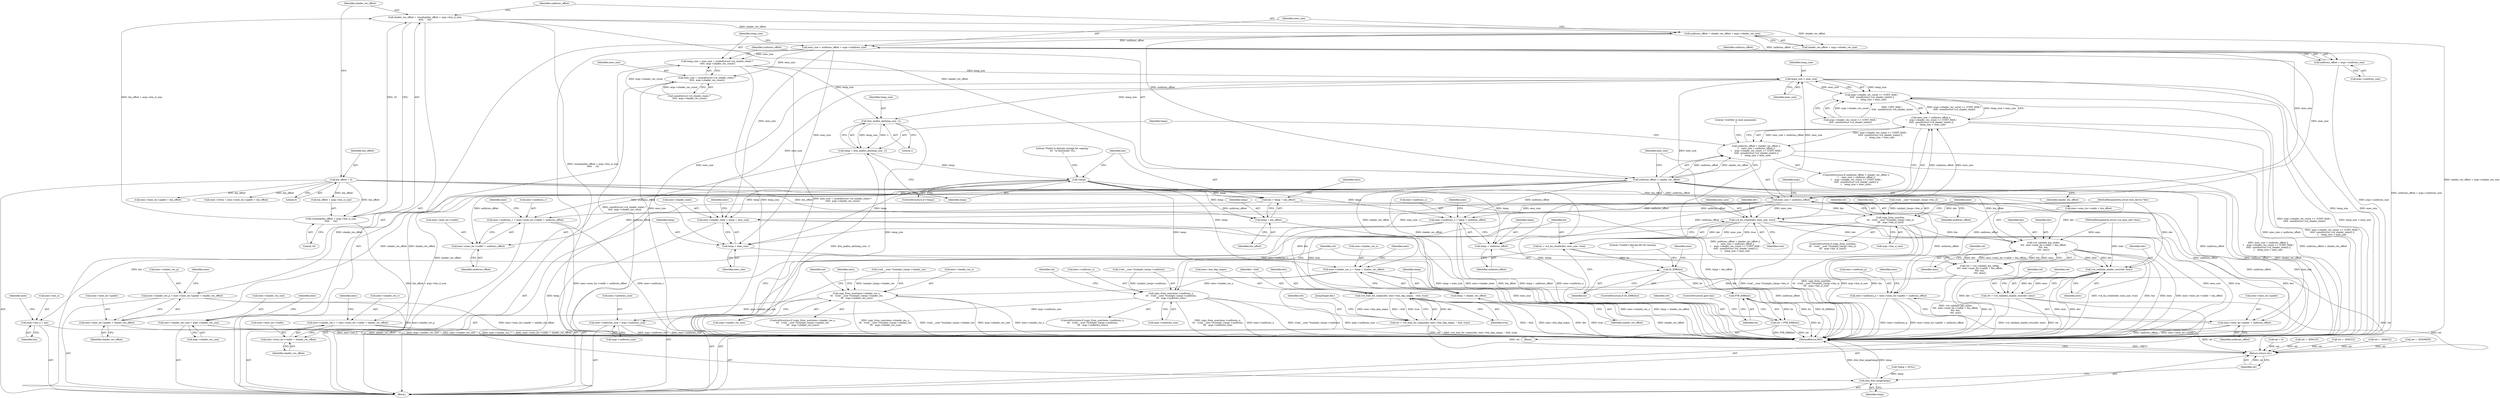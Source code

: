digraph "1_linux_0f2ff82e11c86c05d051cae32b58226392d33bbf@integer" {
"1000136" [label="(Call,uniforms_offset = shader_rec_offset + args->shader_rec_size)"];
"1000126" [label="(Call,shader_rec_offset = roundup(bin_offset + args->bin_cl_size,\n\t\t\t\t\t     16))"];
"1000128" [label="(Call,roundup(bin_offset + args->bin_cl_size,\n\t\t\t\t\t     16))"];
"1000122" [label="(Call,bin_offset = 0)"];
"1000144" [label="(Call,exec_size = uniforms_offset + args->uniforms_size)"];
"1000152" [label="(Call,temp_size = exec_size + (sizeof(struct vc4_shader_state) *\n \t\t\t\t\t  args->shader_rec_count))"];
"1000181" [label="(Call,temp_size < exec_size)"];
"1000172" [label="(Call,args->shader_rec_count >= (UINT_MAX /\n \t\t\t\t\t  sizeof(struct vc4_shader_state)) ||\n\t    temp_size < exec_size)"];
"1000168" [label="(Call,exec_size < uniforms_offset ||\n \t    args->shader_rec_count >= (UINT_MAX /\n \t\t\t\t\t  sizeof(struct vc4_shader_state)) ||\n\t    temp_size < exec_size)"];
"1000164" [label="(Call,uniforms_offset < shader_rec_offset ||\n \t    exec_size < uniforms_offset ||\n \t    args->shader_rec_count >= (UINT_MAX /\n \t\t\t\t\t  sizeof(struct vc4_shader_state)) ||\n\t    temp_size < exec_size)"];
"1000190" [label="(Call,drm_malloc_ab(temp_size, 1))"];
"1000188" [label="(Call,temp = drm_malloc_ab(temp_size, 1))"];
"1000194" [label="(Call,!temp)"];
"1000204" [label="(Call,bin = temp + bin_offset)"];
"1000238" [label="(Call,copy_from_user(bin,\n\t\t\t   (void __user *)(uintptr_t)args->bin_cl,\n\t\t\t   args->bin_cl_size))"];
"1000349" [label="(Call,exec->bin_u = bin)"];
"1000414" [label="(Call,vc4_validate_bin_cl(dev,\n\t\t\t\t  exec->exec_bo->vaddr + bin_offset,\n\t\t\t\t  bin,\n\t\t\t\t  exec))"];
"1000412" [label="(Call,ret = vc4_validate_bin_cl(dev,\n\t\t\t\t  exec->exec_bo->vaddr + bin_offset,\n\t\t\t\t  bin,\n\t\t\t\t  exec))"];
"1000448" [label="(Return,return ret;)"];
"1000430" [label="(Call,vc4_validate_shader_recs(dev, exec))"];
"1000428" [label="(Call,ret = vc4_validate_shader_recs(dev, exec))"];
"1000438" [label="(Call,vc4_wait_for_seqno(dev, exec->bin_dep_seqno, ~0ull, true))"];
"1000436" [label="(Call,ret = vc4_wait_for_seqno(dev, exec->bin_dep_seqno, ~0ull, true))"];
"1000206" [label="(Call,temp + bin_offset)"];
"1000209" [label="(Call,exec->shader_rec_u = temp + shader_rec_offset)"];
"1000257" [label="(Call,copy_from_user(exec->shader_rec_u,\n\t\t\t   (void __user *)(uintptr_t)args->shader_rec,\n\t\t\t   args->shader_rec_size))"];
"1000376" [label="(Call,exec->shader_rec_size = args->shader_rec_size)"];
"1000213" [label="(Call,temp + shader_rec_offset)"];
"1000216" [label="(Call,exec->uniforms_u = temp + uniforms_offset)"];
"1000278" [label="(Call,copy_from_user(exec->uniforms_u,\n\t\t\t   (void __user *)(uintptr_t)args->uniforms,\n\t\t\t   args->uniforms_size))"];
"1000405" [label="(Call,exec->uniforms_size = args->uniforms_size)"];
"1000220" [label="(Call,temp + uniforms_offset)"];
"1000223" [label="(Call,exec->shader_state = temp + exec_size)"];
"1000227" [label="(Call,temp + exec_size)"];
"1000446" [label="(Call,drm_free_large(temp))"];
"1000300" [label="(Call,vc4_bo_create(dev, exec_size, true))"];
"1000298" [label="(Call,bo = vc4_bo_create(dev, exec_size, true))"];
"1000305" [label="(Call,IS_ERR(bo))"];
"1000312" [label="(Call,PTR_ERR(bo))"];
"1000310" [label="(Call,ret = PTR_ERR(bo))"];
"1000154" [label="(Call,exec_size + (sizeof(struct vc4_shader_state) *\n \t\t\t\t\t  args->shader_rec_count))"];
"1000169" [label="(Call,exec_size < uniforms_offset)"];
"1000383" [label="(Call,exec->uniforms_v = exec->exec_bo->vaddr + uniforms_offset)"];
"1000387" [label="(Call,exec->exec_bo->vaddr + uniforms_offset)"];
"1000394" [label="(Call,exec->uniforms_p = exec->exec_bo->paddr + uniforms_offset)"];
"1000398" [label="(Call,exec->exec_bo->paddr + uniforms_offset)"];
"1000146" [label="(Call,uniforms_offset + args->uniforms_size)"];
"1000165" [label="(Call,uniforms_offset < shader_rec_offset)"];
"1000354" [label="(Call,exec->shader_rec_v = exec->exec_bo->vaddr + shader_rec_offset)"];
"1000358" [label="(Call,exec->exec_bo->vaddr + shader_rec_offset)"];
"1000365" [label="(Call,exec->shader_rec_p = exec->exec_bo->paddr + shader_rec_offset)"];
"1000369" [label="(Call,exec->exec_bo->paddr + shader_rec_offset)"];
"1000205" [label="(Identifier,bin)"];
"1000148" [label="(Call,args->uniforms_size)"];
"1000195" [label="(Identifier,temp)"];
"1000227" [label="(Call,temp + exec_size)"];
"1000217" [label="(Call,exec->uniforms_u)"];
"1000440" [label="(Call,exec->bin_dep_seqno)"];
"1000369" [label="(Call,exec->exec_bo->paddr + shader_rec_offset)"];
"1000429" [label="(Identifier,ret)"];
"1000387" [label="(Call,exec->exec_bo->vaddr + uniforms_offset)"];
"1000155" [label="(Identifier,exec_size)"];
"1000169" [label="(Call,exec_size < uniforms_offset)"];
"1000294" [label="(Identifier,ret)"];
"1000293" [label="(Call,ret = -EFAULT)"];
"1000395" [label="(Call,exec->uniforms_p)"];
"1000413" [label="(Identifier,ret)"];
"1000218" [label="(Identifier,exec)"];
"1000307" [label="(Block,)"];
"1000152" [label="(Call,temp_size = exec_size + (sizeof(struct vc4_shader_state) *\n \t\t\t\t\t  args->shader_rec_count))"];
"1000354" [label="(Call,exec->shader_rec_v = exec->exec_bo->vaddr + shader_rec_offset)"];
"1000317" [label="(Identifier,exec)"];
"1000259" [label="(Identifier,exec)"];
"1000377" [label="(Call,exec->shader_rec_size)"];
"1000240" [label="(Call,(void __user *)(uintptr_t)args->bin_cl)"];
"1000186" [label="(Literal,\"overflow in exec arguments\n\")"];
"1000404" [label="(Identifier,uniforms_offset)"];
"1000305" [label="(Call,IS_ERR(bo))"];
"1000272" [label="(Call,ret = -EFAULT)"];
"1000204" [label="(Call,bin = temp + bin_offset)"];
"1000207" [label="(Identifier,temp)"];
"1000384" [label="(Call,exec->uniforms_v)"];
"1000385" [label="(Identifier,exec)"];
"1000273" [label="(Identifier,ret)"];
"1000407" [label="(Identifier,exec)"];
"1000350" [label="(Call,exec->bin_u)"];
"1000375" [label="(Identifier,shader_rec_offset)"];
"1000191" [label="(Identifier,temp_size)"];
"1000103" [label="(MethodParameterIn,struct drm_device *dev)"];
"1000124" [label="(Literal,0)"];
"1000147" [label="(Identifier,uniforms_offset)"];
"1000167" [label="(Identifier,shader_rec_offset)"];
"1000251" [label="(Call,ret = -EFAULT)"];
"1000423" [label="(Identifier,bin)"];
"1000172" [label="(Call,args->shader_rec_count >= (UINT_MAX /\n \t\t\t\t\t  sizeof(struct vc4_shader_state)) ||\n\t    temp_size < exec_size)"];
"1000300" [label="(Call,vc4_bo_create(dev, exec_size, true))"];
"1000154" [label="(Call,exec_size + (sizeof(struct vc4_shader_state) *\n \t\t\t\t\t  args->shader_rec_count))"];
"1000447" [label="(Identifier,temp)"];
"1000190" [label="(Call,drm_malloc_ab(temp_size, 1))"];
"1000193" [label="(ControlStructure,if (!temp))"];
"1000182" [label="(Identifier,temp_size)"];
"1000367" [label="(Identifier,exec)"];
"1000342" [label="(Call,exec->exec_bo->paddr + bin_offset)"];
"1000211" [label="(Identifier,exec)"];
"1000432" [label="(Identifier,exec)"];
"1000113" [label="(Call,*temp = NULL)"];
"1000171" [label="(Identifier,uniforms_offset)"];
"1000225" [label="(Identifier,exec)"];
"1000366" [label="(Call,exec->shader_rec_p)"];
"1000353" [label="(Identifier,bin)"];
"1000437" [label="(Identifier,ret)"];
"1000444" [label="(Identifier,true)"];
"1000299" [label="(Identifier,bo)"];
"1000383" [label="(Call,exec->uniforms_v = exec->exec_bo->vaddr + uniforms_offset)"];
"1000358" [label="(Call,exec->exec_bo->vaddr + shader_rec_offset)"];
"1000104" [label="(MethodParameterIn,struct vc4_exec_info *exec)"];
"1000153" [label="(Identifier,temp_size)"];
"1000164" [label="(Call,uniforms_offset < shader_rec_offset ||\n \t    exec_size < uniforms_offset ||\n \t    args->shader_rec_count >= (UINT_MAX /\n \t\t\t\t\t  sizeof(struct vc4_shader_state)) ||\n\t    temp_size < exec_size)"];
"1000232" [label="(Identifier,exec)"];
"1000238" [label="(Call,copy_from_user(bin,\n\t\t\t   (void __user *)(uintptr_t)args->bin_cl,\n\t\t\t   args->bin_cl_size))"];
"1000222" [label="(Identifier,uniforms_offset)"];
"1000165" [label="(Call,uniforms_offset < shader_rec_offset)"];
"1000221" [label="(Identifier,temp)"];
"1000199" [label="(Call,ret = -ENOMEM)"];
"1000146" [label="(Call,uniforms_offset + args->uniforms_size)"];
"1000370" [label="(Call,exec->exec_bo->paddr)"];
"1000359" [label="(Call,exec->exec_bo->vaddr)"];
"1000393" [label="(Identifier,uniforms_offset)"];
"1000194" [label="(Call,!temp)"];
"1000431" [label="(Identifier,dev)"];
"1000376" [label="(Call,exec->shader_rec_size = args->shader_rec_size)"];
"1000129" [label="(Call,bin_offset + args->bin_cl_size)"];
"1000430" [label="(Call,vc4_validate_shader_recs(dev, exec))"];
"1000415" [label="(Identifier,dev)"];
"1000314" [label="(ControlStructure,goto fail;)"];
"1000188" [label="(Call,temp = drm_malloc_ab(temp_size, 1))"];
"1000168" [label="(Call,exec_size < uniforms_offset ||\n \t    args->shader_rec_count >= (UINT_MAX /\n \t\t\t\t\t  sizeof(struct vc4_shader_state)) ||\n\t    temp_size < exec_size)"];
"1000128" [label="(Call,roundup(bin_offset + args->bin_cl_size,\n\t\t\t\t\t     16))"];
"1000268" [label="(Call,args->shader_rec_size)"];
"1000306" [label="(Identifier,bo)"];
"1000280" [label="(Identifier,exec)"];
"1000414" [label="(Call,vc4_validate_bin_cl(dev,\n\t\t\t\t  exec->exec_bo->vaddr + bin_offset,\n\t\t\t\t  bin,\n\t\t\t\t  exec))"];
"1000443" [label="(Identifier,~0ull)"];
"1000416" [label="(Call,exec->exec_bo->vaddr + bin_offset)"];
"1000446" [label="(Call,drm_free_large(temp))"];
"1000122" [label="(Call,bin_offset = 0)"];
"1000301" [label="(Identifier,dev)"];
"1000298" [label="(Call,bo = vc4_bo_create(dev, exec_size, true))"];
"1000170" [label="(Identifier,exec_size)"];
"1000206" [label="(Call,temp + bin_offset)"];
"1000237" [label="(ControlStructure,if (copy_from_user(bin,\n\t\t\t   (void __user *)(uintptr_t)args->bin_cl,\n\t\t\t   args->bin_cl_size)))"];
"1000277" [label="(ControlStructure,if (copy_from_user(exec->uniforms_u,\n\t\t\t   (void __user *)(uintptr_t)args->uniforms,\n\t\t\t   args->uniforms_size)))"];
"1000192" [label="(Literal,1)"];
"1000257" [label="(Call,copy_from_user(exec->shader_rec_u,\n\t\t\t   (void __user *)(uintptr_t)args->shader_rec,\n\t\t\t   args->shader_rec_size))"];
"1000209" [label="(Call,exec->shader_rec_u = temp + shader_rec_offset)"];
"1000145" [label="(Identifier,exec_size)"];
"1000252" [label="(Identifier,ret)"];
"1000181" [label="(Call,temp_size < exec_size)"];
"1000449" [label="(Identifier,ret)"];
"1000439" [label="(Identifier,dev)"];
"1000424" [label="(Identifier,exec)"];
"1000137" [label="(Identifier,uniforms_offset)"];
"1000173" [label="(Call,args->shader_rec_count >= (UINT_MAX /\n \t\t\t\t\t  sizeof(struct vc4_shader_state)))"];
"1000356" [label="(Identifier,exec)"];
"1000436" [label="(Call,ret = vc4_wait_for_seqno(dev, exec->bin_dep_seqno, ~0ull, true))"];
"1000127" [label="(Identifier,shader_rec_offset)"];
"1000412" [label="(Call,ret = vc4_validate_bin_cl(dev,\n\t\t\t\t  exec->exec_bo->vaddr + bin_offset,\n\t\t\t\t  bin,\n\t\t\t\t  exec))"];
"1000118" [label="(Call,ret = 0)"];
"1000215" [label="(Identifier,shader_rec_offset)"];
"1000198" [label="(Literal,\"Failed to allocate storage for copying \"\n\t\t\t  \"in bin/render CLs.\n\")"];
"1000445" [label="(JumpTarget,fail:)"];
"1000105" [label="(Block,)"];
"1000338" [label="(Call,exec->ct0ca = exec->exec_bo->paddr + bin_offset)"];
"1000349" [label="(Call,exec->bin_u = bin)"];
"1000210" [label="(Call,exec->shader_rec_u)"];
"1000126" [label="(Call,shader_rec_offset = roundup(bin_offset + args->bin_cl_size,\n\t\t\t\t\t     16))"];
"1000214" [label="(Identifier,temp)"];
"1000279" [label="(Call,exec->uniforms_u)"];
"1000312" [label="(Call,PTR_ERR(bo))"];
"1000434" [label="(Identifier,ret)"];
"1000282" [label="(Call,(void __user *)(uintptr_t)args->uniforms)"];
"1000220" [label="(Call,temp + uniforms_offset)"];
"1000189" [label="(Identifier,temp)"];
"1000399" [label="(Call,exec->exec_bo->paddr)"];
"1000448" [label="(Return,return ret;)"];
"1000228" [label="(Identifier,temp)"];
"1000138" [label="(Call,shader_rec_offset + args->shader_rec_size)"];
"1000438" [label="(Call,vc4_wait_for_seqno(dev, exec->bin_dep_seqno, ~0ull, true))"];
"1000309" [label="(Literal,\"Couldn't allocate BO for binning\n\")"];
"1000450" [label="(MethodReturn,RET)"];
"1000261" [label="(Call,(void __user *)(uintptr_t)args->shader_rec)"];
"1000380" [label="(Call,args->shader_rec_size)"];
"1000175" [label="(Identifier,args)"];
"1000208" [label="(Identifier,bin_offset)"];
"1000163" [label="(ControlStructure,if (uniforms_offset < shader_rec_offset ||\n \t    exec_size < uniforms_offset ||\n \t    args->shader_rec_count >= (UINT_MAX /\n \t\t\t\t\t  sizeof(struct vc4_shader_state)) ||\n\t    temp_size < exec_size))"];
"1000256" [label="(ControlStructure,if (copy_from_user(exec->shader_rec_u,\n\t\t\t   (void __user *)(uintptr_t)args->shader_rec,\n\t\t\t   args->shader_rec_size)))"];
"1000278" [label="(Call,copy_from_user(exec->uniforms_u,\n\t\t\t   (void __user *)(uintptr_t)args->uniforms,\n\t\t\t   args->uniforms_size))"];
"1000229" [label="(Identifier,exec_size)"];
"1000365" [label="(Call,exec->shader_rec_p = exec->exec_bo->paddr + shader_rec_offset)"];
"1000426" [label="(Identifier,ret)"];
"1000216" [label="(Call,exec->uniforms_u = temp + uniforms_offset)"];
"1000302" [label="(Identifier,exec_size)"];
"1000394" [label="(Call,exec->uniforms_p = exec->exec_bo->paddr + uniforms_offset)"];
"1000409" [label="(Call,args->uniforms_size)"];
"1000224" [label="(Call,exec->shader_state)"];
"1000364" [label="(Identifier,shader_rec_offset)"];
"1000398" [label="(Call,exec->exec_bo->paddr + uniforms_offset)"];
"1000311" [label="(Identifier,ret)"];
"1000166" [label="(Identifier,uniforms_offset)"];
"1000239" [label="(Identifier,bin)"];
"1000355" [label="(Call,exec->shader_rec_v)"];
"1000406" [label="(Call,exec->uniforms_size)"];
"1000213" [label="(Call,temp + shader_rec_offset)"];
"1000313" [label="(Identifier,bo)"];
"1000405" [label="(Call,exec->uniforms_size = args->uniforms_size)"];
"1000378" [label="(Identifier,exec)"];
"1000388" [label="(Call,exec->exec_bo->vaddr)"];
"1000144" [label="(Call,exec_size = uniforms_offset + args->uniforms_size)"];
"1000289" [label="(Call,args->uniforms_size)"];
"1000428" [label="(Call,ret = vc4_validate_shader_recs(dev, exec))"];
"1000258" [label="(Call,exec->shader_rec_u)"];
"1000396" [label="(Identifier,exec)"];
"1000310" [label="(Call,ret = PTR_ERR(bo))"];
"1000156" [label="(Call,sizeof(struct vc4_shader_state) *\n \t\t\t\t\t  args->shader_rec_count)"];
"1000303" [label="(Identifier,true)"];
"1000304" [label="(ControlStructure,if (IS_ERR(bo)))"];
"1000247" [label="(Call,args->bin_cl_size)"];
"1000123" [label="(Identifier,bin_offset)"];
"1000223" [label="(Call,exec->shader_state = temp + exec_size)"];
"1000136" [label="(Call,uniforms_offset = shader_rec_offset + args->shader_rec_size)"];
"1000183" [label="(Identifier,exec_size)"];
"1000134" [label="(Literal,16)"];
"1000136" -> "1000105"  [label="AST: "];
"1000136" -> "1000138"  [label="CFG: "];
"1000137" -> "1000136"  [label="AST: "];
"1000138" -> "1000136"  [label="AST: "];
"1000145" -> "1000136"  [label="CFG: "];
"1000136" -> "1000450"  [label="DDG: shader_rec_offset + args->shader_rec_size"];
"1000126" -> "1000136"  [label="DDG: shader_rec_offset"];
"1000136" -> "1000144"  [label="DDG: uniforms_offset"];
"1000136" -> "1000146"  [label="DDG: uniforms_offset"];
"1000136" -> "1000165"  [label="DDG: uniforms_offset"];
"1000126" -> "1000105"  [label="AST: "];
"1000126" -> "1000128"  [label="CFG: "];
"1000127" -> "1000126"  [label="AST: "];
"1000128" -> "1000126"  [label="AST: "];
"1000137" -> "1000126"  [label="CFG: "];
"1000126" -> "1000450"  [label="DDG: roundup(bin_offset + args->bin_cl_size,\n\t\t\t\t\t     16)"];
"1000128" -> "1000126"  [label="DDG: bin_offset + args->bin_cl_size"];
"1000128" -> "1000126"  [label="DDG: 16"];
"1000126" -> "1000138"  [label="DDG: shader_rec_offset"];
"1000126" -> "1000165"  [label="DDG: shader_rec_offset"];
"1000128" -> "1000134"  [label="CFG: "];
"1000129" -> "1000128"  [label="AST: "];
"1000134" -> "1000128"  [label="AST: "];
"1000128" -> "1000450"  [label="DDG: bin_offset + args->bin_cl_size"];
"1000122" -> "1000128"  [label="DDG: bin_offset"];
"1000122" -> "1000105"  [label="AST: "];
"1000122" -> "1000124"  [label="CFG: "];
"1000123" -> "1000122"  [label="AST: "];
"1000124" -> "1000122"  [label="AST: "];
"1000127" -> "1000122"  [label="CFG: "];
"1000122" -> "1000129"  [label="DDG: bin_offset"];
"1000122" -> "1000204"  [label="DDG: bin_offset"];
"1000122" -> "1000206"  [label="DDG: bin_offset"];
"1000122" -> "1000338"  [label="DDG: bin_offset"];
"1000122" -> "1000342"  [label="DDG: bin_offset"];
"1000122" -> "1000414"  [label="DDG: bin_offset"];
"1000122" -> "1000416"  [label="DDG: bin_offset"];
"1000144" -> "1000105"  [label="AST: "];
"1000144" -> "1000146"  [label="CFG: "];
"1000145" -> "1000144"  [label="AST: "];
"1000146" -> "1000144"  [label="AST: "];
"1000153" -> "1000144"  [label="CFG: "];
"1000144" -> "1000450"  [label="DDG: uniforms_offset + args->uniforms_size"];
"1000144" -> "1000152"  [label="DDG: exec_size"];
"1000144" -> "1000154"  [label="DDG: exec_size"];
"1000144" -> "1000169"  [label="DDG: exec_size"];
"1000144" -> "1000223"  [label="DDG: exec_size"];
"1000144" -> "1000227"  [label="DDG: exec_size"];
"1000144" -> "1000300"  [label="DDG: exec_size"];
"1000152" -> "1000105"  [label="AST: "];
"1000152" -> "1000154"  [label="CFG: "];
"1000153" -> "1000152"  [label="AST: "];
"1000154" -> "1000152"  [label="AST: "];
"1000166" -> "1000152"  [label="CFG: "];
"1000152" -> "1000450"  [label="DDG: exec_size + (sizeof(struct vc4_shader_state) *\n \t\t\t\t\t  args->shader_rec_count)"];
"1000152" -> "1000450"  [label="DDG: temp_size"];
"1000156" -> "1000152"  [label="DDG: args->shader_rec_count"];
"1000152" -> "1000181"  [label="DDG: temp_size"];
"1000152" -> "1000190"  [label="DDG: temp_size"];
"1000181" -> "1000172"  [label="AST: "];
"1000181" -> "1000183"  [label="CFG: "];
"1000182" -> "1000181"  [label="AST: "];
"1000183" -> "1000181"  [label="AST: "];
"1000172" -> "1000181"  [label="CFG: "];
"1000181" -> "1000450"  [label="DDG: temp_size"];
"1000181" -> "1000450"  [label="DDG: exec_size"];
"1000181" -> "1000172"  [label="DDG: temp_size"];
"1000181" -> "1000172"  [label="DDG: exec_size"];
"1000169" -> "1000181"  [label="DDG: exec_size"];
"1000181" -> "1000190"  [label="DDG: temp_size"];
"1000181" -> "1000223"  [label="DDG: exec_size"];
"1000181" -> "1000227"  [label="DDG: exec_size"];
"1000181" -> "1000300"  [label="DDG: exec_size"];
"1000172" -> "1000168"  [label="AST: "];
"1000172" -> "1000173"  [label="CFG: "];
"1000173" -> "1000172"  [label="AST: "];
"1000168" -> "1000172"  [label="CFG: "];
"1000172" -> "1000450"  [label="DDG: temp_size < exec_size"];
"1000172" -> "1000450"  [label="DDG: args->shader_rec_count >= (UINT_MAX /\n \t\t\t\t\t  sizeof(struct vc4_shader_state))"];
"1000172" -> "1000168"  [label="DDG: args->shader_rec_count >= (UINT_MAX /\n \t\t\t\t\t  sizeof(struct vc4_shader_state))"];
"1000172" -> "1000168"  [label="DDG: temp_size < exec_size"];
"1000173" -> "1000172"  [label="DDG: args->shader_rec_count"];
"1000173" -> "1000172"  [label="DDG: UINT_MAX /\n \t\t\t\t\t  sizeof(struct vc4_shader_state)"];
"1000168" -> "1000164"  [label="AST: "];
"1000168" -> "1000169"  [label="CFG: "];
"1000169" -> "1000168"  [label="AST: "];
"1000164" -> "1000168"  [label="CFG: "];
"1000168" -> "1000450"  [label="DDG: args->shader_rec_count >= (UINT_MAX /\n \t\t\t\t\t  sizeof(struct vc4_shader_state)) ||\n\t    temp_size < exec_size"];
"1000168" -> "1000450"  [label="DDG: exec_size < uniforms_offset"];
"1000168" -> "1000164"  [label="DDG: exec_size < uniforms_offset"];
"1000168" -> "1000164"  [label="DDG: args->shader_rec_count >= (UINT_MAX /\n \t\t\t\t\t  sizeof(struct vc4_shader_state)) ||\n\t    temp_size < exec_size"];
"1000169" -> "1000168"  [label="DDG: exec_size"];
"1000169" -> "1000168"  [label="DDG: uniforms_offset"];
"1000164" -> "1000163"  [label="AST: "];
"1000164" -> "1000165"  [label="CFG: "];
"1000165" -> "1000164"  [label="AST: "];
"1000186" -> "1000164"  [label="CFG: "];
"1000189" -> "1000164"  [label="CFG: "];
"1000164" -> "1000450"  [label="DDG: uniforms_offset < shader_rec_offset ||\n \t    exec_size < uniforms_offset ||\n \t    args->shader_rec_count >= (UINT_MAX /\n \t\t\t\t\t  sizeof(struct vc4_shader_state)) ||\n\t    temp_size < exec_size"];
"1000164" -> "1000450"  [label="DDG: exec_size < uniforms_offset ||\n \t    args->shader_rec_count >= (UINT_MAX /\n \t\t\t\t\t  sizeof(struct vc4_shader_state)) ||\n\t    temp_size < exec_size"];
"1000164" -> "1000450"  [label="DDG: uniforms_offset < shader_rec_offset"];
"1000165" -> "1000164"  [label="DDG: uniforms_offset"];
"1000165" -> "1000164"  [label="DDG: shader_rec_offset"];
"1000190" -> "1000188"  [label="AST: "];
"1000190" -> "1000192"  [label="CFG: "];
"1000191" -> "1000190"  [label="AST: "];
"1000192" -> "1000190"  [label="AST: "];
"1000188" -> "1000190"  [label="CFG: "];
"1000190" -> "1000450"  [label="DDG: temp_size"];
"1000190" -> "1000188"  [label="DDG: temp_size"];
"1000190" -> "1000188"  [label="DDG: 1"];
"1000188" -> "1000105"  [label="AST: "];
"1000189" -> "1000188"  [label="AST: "];
"1000195" -> "1000188"  [label="CFG: "];
"1000188" -> "1000450"  [label="DDG: drm_malloc_ab(temp_size, 1)"];
"1000188" -> "1000194"  [label="DDG: temp"];
"1000194" -> "1000193"  [label="AST: "];
"1000194" -> "1000195"  [label="CFG: "];
"1000195" -> "1000194"  [label="AST: "];
"1000198" -> "1000194"  [label="CFG: "];
"1000205" -> "1000194"  [label="CFG: "];
"1000194" -> "1000450"  [label="DDG: !temp"];
"1000194" -> "1000204"  [label="DDG: temp"];
"1000194" -> "1000206"  [label="DDG: temp"];
"1000194" -> "1000209"  [label="DDG: temp"];
"1000194" -> "1000213"  [label="DDG: temp"];
"1000194" -> "1000216"  [label="DDG: temp"];
"1000194" -> "1000220"  [label="DDG: temp"];
"1000194" -> "1000223"  [label="DDG: temp"];
"1000194" -> "1000227"  [label="DDG: temp"];
"1000194" -> "1000446"  [label="DDG: temp"];
"1000204" -> "1000105"  [label="AST: "];
"1000204" -> "1000206"  [label="CFG: "];
"1000205" -> "1000204"  [label="AST: "];
"1000206" -> "1000204"  [label="AST: "];
"1000211" -> "1000204"  [label="CFG: "];
"1000204" -> "1000450"  [label="DDG: temp + bin_offset"];
"1000204" -> "1000238"  [label="DDG: bin"];
"1000238" -> "1000237"  [label="AST: "];
"1000238" -> "1000247"  [label="CFG: "];
"1000239" -> "1000238"  [label="AST: "];
"1000240" -> "1000238"  [label="AST: "];
"1000247" -> "1000238"  [label="AST: "];
"1000252" -> "1000238"  [label="CFG: "];
"1000259" -> "1000238"  [label="CFG: "];
"1000238" -> "1000450"  [label="DDG: bin"];
"1000238" -> "1000450"  [label="DDG: (void __user *)(uintptr_t)args->bin_cl"];
"1000238" -> "1000450"  [label="DDG: copy_from_user(bin,\n\t\t\t   (void __user *)(uintptr_t)args->bin_cl,\n\t\t\t   args->bin_cl_size)"];
"1000238" -> "1000450"  [label="DDG: args->bin_cl_size"];
"1000240" -> "1000238"  [label="DDG: (uintptr_t)args->bin_cl"];
"1000238" -> "1000349"  [label="DDG: bin"];
"1000238" -> "1000414"  [label="DDG: bin"];
"1000349" -> "1000105"  [label="AST: "];
"1000349" -> "1000353"  [label="CFG: "];
"1000350" -> "1000349"  [label="AST: "];
"1000353" -> "1000349"  [label="AST: "];
"1000356" -> "1000349"  [label="CFG: "];
"1000349" -> "1000450"  [label="DDG: exec->bin_u"];
"1000414" -> "1000412"  [label="AST: "];
"1000414" -> "1000424"  [label="CFG: "];
"1000415" -> "1000414"  [label="AST: "];
"1000416" -> "1000414"  [label="AST: "];
"1000423" -> "1000414"  [label="AST: "];
"1000424" -> "1000414"  [label="AST: "];
"1000412" -> "1000414"  [label="CFG: "];
"1000414" -> "1000450"  [label="DDG: bin"];
"1000414" -> "1000450"  [label="DDG: exec"];
"1000414" -> "1000450"  [label="DDG: exec->exec_bo->vaddr + bin_offset"];
"1000414" -> "1000450"  [label="DDG: dev"];
"1000414" -> "1000412"  [label="DDG: dev"];
"1000414" -> "1000412"  [label="DDG: exec->exec_bo->vaddr + bin_offset"];
"1000414" -> "1000412"  [label="DDG: bin"];
"1000414" -> "1000412"  [label="DDG: exec"];
"1000300" -> "1000414"  [label="DDG: dev"];
"1000103" -> "1000414"  [label="DDG: dev"];
"1000104" -> "1000414"  [label="DDG: exec"];
"1000414" -> "1000430"  [label="DDG: dev"];
"1000414" -> "1000430"  [label="DDG: exec"];
"1000412" -> "1000105"  [label="AST: "];
"1000413" -> "1000412"  [label="AST: "];
"1000426" -> "1000412"  [label="CFG: "];
"1000412" -> "1000450"  [label="DDG: vc4_validate_bin_cl(dev,\n\t\t\t\t  exec->exec_bo->vaddr + bin_offset,\n\t\t\t\t  bin,\n\t\t\t\t  exec)"];
"1000412" -> "1000450"  [label="DDG: ret"];
"1000412" -> "1000448"  [label="DDG: ret"];
"1000448" -> "1000105"  [label="AST: "];
"1000448" -> "1000449"  [label="CFG: "];
"1000449" -> "1000448"  [label="AST: "];
"1000450" -> "1000448"  [label="CFG: "];
"1000448" -> "1000450"  [label="DDG: <RET>"];
"1000449" -> "1000448"  [label="DDG: ret"];
"1000436" -> "1000448"  [label="DDG: ret"];
"1000293" -> "1000448"  [label="DDG: ret"];
"1000199" -> "1000448"  [label="DDG: ret"];
"1000310" -> "1000448"  [label="DDG: ret"];
"1000251" -> "1000448"  [label="DDG: ret"];
"1000272" -> "1000448"  [label="DDG: ret"];
"1000118" -> "1000448"  [label="DDG: ret"];
"1000428" -> "1000448"  [label="DDG: ret"];
"1000430" -> "1000428"  [label="AST: "];
"1000430" -> "1000432"  [label="CFG: "];
"1000431" -> "1000430"  [label="AST: "];
"1000432" -> "1000430"  [label="AST: "];
"1000428" -> "1000430"  [label="CFG: "];
"1000430" -> "1000450"  [label="DDG: exec"];
"1000430" -> "1000450"  [label="DDG: dev"];
"1000430" -> "1000428"  [label="DDG: dev"];
"1000430" -> "1000428"  [label="DDG: exec"];
"1000103" -> "1000430"  [label="DDG: dev"];
"1000104" -> "1000430"  [label="DDG: exec"];
"1000430" -> "1000438"  [label="DDG: dev"];
"1000428" -> "1000105"  [label="AST: "];
"1000429" -> "1000428"  [label="AST: "];
"1000434" -> "1000428"  [label="CFG: "];
"1000428" -> "1000450"  [label="DDG: vc4_validate_shader_recs(dev, exec)"];
"1000428" -> "1000450"  [label="DDG: ret"];
"1000438" -> "1000436"  [label="AST: "];
"1000438" -> "1000444"  [label="CFG: "];
"1000439" -> "1000438"  [label="AST: "];
"1000440" -> "1000438"  [label="AST: "];
"1000443" -> "1000438"  [label="AST: "];
"1000444" -> "1000438"  [label="AST: "];
"1000436" -> "1000438"  [label="CFG: "];
"1000438" -> "1000450"  [label="DDG: ~0ull"];
"1000438" -> "1000450"  [label="DDG: exec->bin_dep_seqno"];
"1000438" -> "1000450"  [label="DDG: dev"];
"1000438" -> "1000450"  [label="DDG: true"];
"1000438" -> "1000436"  [label="DDG: dev"];
"1000438" -> "1000436"  [label="DDG: exec->bin_dep_seqno"];
"1000438" -> "1000436"  [label="DDG: ~0ull"];
"1000438" -> "1000436"  [label="DDG: true"];
"1000103" -> "1000438"  [label="DDG: dev"];
"1000300" -> "1000438"  [label="DDG: true"];
"1000436" -> "1000105"  [label="AST: "];
"1000437" -> "1000436"  [label="AST: "];
"1000445" -> "1000436"  [label="CFG: "];
"1000436" -> "1000450"  [label="DDG: ret"];
"1000436" -> "1000450"  [label="DDG: vc4_wait_for_seqno(dev, exec->bin_dep_seqno, ~0ull, true)"];
"1000206" -> "1000208"  [label="CFG: "];
"1000207" -> "1000206"  [label="AST: "];
"1000208" -> "1000206"  [label="AST: "];
"1000206" -> "1000450"  [label="DDG: bin_offset"];
"1000209" -> "1000105"  [label="AST: "];
"1000209" -> "1000213"  [label="CFG: "];
"1000210" -> "1000209"  [label="AST: "];
"1000213" -> "1000209"  [label="AST: "];
"1000218" -> "1000209"  [label="CFG: "];
"1000209" -> "1000450"  [label="DDG: exec->shader_rec_u"];
"1000209" -> "1000450"  [label="DDG: temp + shader_rec_offset"];
"1000165" -> "1000209"  [label="DDG: shader_rec_offset"];
"1000209" -> "1000257"  [label="DDG: exec->shader_rec_u"];
"1000257" -> "1000256"  [label="AST: "];
"1000257" -> "1000268"  [label="CFG: "];
"1000258" -> "1000257"  [label="AST: "];
"1000261" -> "1000257"  [label="AST: "];
"1000268" -> "1000257"  [label="AST: "];
"1000273" -> "1000257"  [label="CFG: "];
"1000280" -> "1000257"  [label="CFG: "];
"1000257" -> "1000450"  [label="DDG: args->shader_rec_size"];
"1000257" -> "1000450"  [label="DDG: exec->shader_rec_u"];
"1000257" -> "1000450"  [label="DDG: copy_from_user(exec->shader_rec_u,\n\t\t\t   (void __user *)(uintptr_t)args->shader_rec,\n\t\t\t   args->shader_rec_size)"];
"1000257" -> "1000450"  [label="DDG: (void __user *)(uintptr_t)args->shader_rec"];
"1000261" -> "1000257"  [label="DDG: (uintptr_t)args->shader_rec"];
"1000257" -> "1000376"  [label="DDG: args->shader_rec_size"];
"1000376" -> "1000105"  [label="AST: "];
"1000376" -> "1000380"  [label="CFG: "];
"1000377" -> "1000376"  [label="AST: "];
"1000380" -> "1000376"  [label="AST: "];
"1000385" -> "1000376"  [label="CFG: "];
"1000376" -> "1000450"  [label="DDG: exec->shader_rec_size"];
"1000376" -> "1000450"  [label="DDG: args->shader_rec_size"];
"1000213" -> "1000215"  [label="CFG: "];
"1000214" -> "1000213"  [label="AST: "];
"1000215" -> "1000213"  [label="AST: "];
"1000213" -> "1000450"  [label="DDG: shader_rec_offset"];
"1000165" -> "1000213"  [label="DDG: shader_rec_offset"];
"1000216" -> "1000105"  [label="AST: "];
"1000216" -> "1000220"  [label="CFG: "];
"1000217" -> "1000216"  [label="AST: "];
"1000220" -> "1000216"  [label="AST: "];
"1000225" -> "1000216"  [label="CFG: "];
"1000216" -> "1000450"  [label="DDG: exec->uniforms_u"];
"1000216" -> "1000450"  [label="DDG: temp + uniforms_offset"];
"1000165" -> "1000216"  [label="DDG: uniforms_offset"];
"1000169" -> "1000216"  [label="DDG: uniforms_offset"];
"1000216" -> "1000278"  [label="DDG: exec->uniforms_u"];
"1000278" -> "1000277"  [label="AST: "];
"1000278" -> "1000289"  [label="CFG: "];
"1000279" -> "1000278"  [label="AST: "];
"1000282" -> "1000278"  [label="AST: "];
"1000289" -> "1000278"  [label="AST: "];
"1000294" -> "1000278"  [label="CFG: "];
"1000299" -> "1000278"  [label="CFG: "];
"1000278" -> "1000450"  [label="DDG: (void __user *)(uintptr_t)args->uniforms"];
"1000278" -> "1000450"  [label="DDG: args->uniforms_size"];
"1000278" -> "1000450"  [label="DDG: copy_from_user(exec->uniforms_u,\n\t\t\t   (void __user *)(uintptr_t)args->uniforms,\n\t\t\t   args->uniforms_size)"];
"1000278" -> "1000450"  [label="DDG: exec->uniforms_u"];
"1000282" -> "1000278"  [label="DDG: (uintptr_t)args->uniforms"];
"1000278" -> "1000405"  [label="DDG: args->uniforms_size"];
"1000405" -> "1000105"  [label="AST: "];
"1000405" -> "1000409"  [label="CFG: "];
"1000406" -> "1000405"  [label="AST: "];
"1000409" -> "1000405"  [label="AST: "];
"1000413" -> "1000405"  [label="CFG: "];
"1000405" -> "1000450"  [label="DDG: args->uniforms_size"];
"1000405" -> "1000450"  [label="DDG: exec->uniforms_size"];
"1000220" -> "1000222"  [label="CFG: "];
"1000221" -> "1000220"  [label="AST: "];
"1000222" -> "1000220"  [label="AST: "];
"1000220" -> "1000450"  [label="DDG: uniforms_offset"];
"1000165" -> "1000220"  [label="DDG: uniforms_offset"];
"1000169" -> "1000220"  [label="DDG: uniforms_offset"];
"1000223" -> "1000105"  [label="AST: "];
"1000223" -> "1000227"  [label="CFG: "];
"1000224" -> "1000223"  [label="AST: "];
"1000227" -> "1000223"  [label="AST: "];
"1000232" -> "1000223"  [label="CFG: "];
"1000223" -> "1000450"  [label="DDG: temp + exec_size"];
"1000223" -> "1000450"  [label="DDG: exec->shader_state"];
"1000169" -> "1000223"  [label="DDG: exec_size"];
"1000227" -> "1000229"  [label="CFG: "];
"1000228" -> "1000227"  [label="AST: "];
"1000229" -> "1000227"  [label="AST: "];
"1000227" -> "1000450"  [label="DDG: exec_size"];
"1000169" -> "1000227"  [label="DDG: exec_size"];
"1000446" -> "1000105"  [label="AST: "];
"1000446" -> "1000447"  [label="CFG: "];
"1000447" -> "1000446"  [label="AST: "];
"1000449" -> "1000446"  [label="CFG: "];
"1000446" -> "1000450"  [label="DDG: drm_free_large(temp)"];
"1000446" -> "1000450"  [label="DDG: temp"];
"1000113" -> "1000446"  [label="DDG: temp"];
"1000300" -> "1000298"  [label="AST: "];
"1000300" -> "1000303"  [label="CFG: "];
"1000301" -> "1000300"  [label="AST: "];
"1000302" -> "1000300"  [label="AST: "];
"1000303" -> "1000300"  [label="AST: "];
"1000298" -> "1000300"  [label="CFG: "];
"1000300" -> "1000450"  [label="DDG: true"];
"1000300" -> "1000450"  [label="DDG: dev"];
"1000300" -> "1000450"  [label="DDG: exec_size"];
"1000300" -> "1000298"  [label="DDG: dev"];
"1000300" -> "1000298"  [label="DDG: exec_size"];
"1000300" -> "1000298"  [label="DDG: true"];
"1000103" -> "1000300"  [label="DDG: dev"];
"1000169" -> "1000300"  [label="DDG: exec_size"];
"1000298" -> "1000105"  [label="AST: "];
"1000299" -> "1000298"  [label="AST: "];
"1000306" -> "1000298"  [label="CFG: "];
"1000298" -> "1000450"  [label="DDG: vc4_bo_create(dev, exec_size, true)"];
"1000298" -> "1000305"  [label="DDG: bo"];
"1000305" -> "1000304"  [label="AST: "];
"1000305" -> "1000306"  [label="CFG: "];
"1000306" -> "1000305"  [label="AST: "];
"1000309" -> "1000305"  [label="CFG: "];
"1000317" -> "1000305"  [label="CFG: "];
"1000305" -> "1000450"  [label="DDG: IS_ERR(bo)"];
"1000305" -> "1000450"  [label="DDG: bo"];
"1000305" -> "1000312"  [label="DDG: bo"];
"1000312" -> "1000310"  [label="AST: "];
"1000312" -> "1000313"  [label="CFG: "];
"1000313" -> "1000312"  [label="AST: "];
"1000310" -> "1000312"  [label="CFG: "];
"1000312" -> "1000450"  [label="DDG: bo"];
"1000312" -> "1000310"  [label="DDG: bo"];
"1000310" -> "1000307"  [label="AST: "];
"1000311" -> "1000310"  [label="AST: "];
"1000314" -> "1000310"  [label="CFG: "];
"1000310" -> "1000450"  [label="DDG: PTR_ERR(bo)"];
"1000310" -> "1000450"  [label="DDG: ret"];
"1000154" -> "1000156"  [label="CFG: "];
"1000155" -> "1000154"  [label="AST: "];
"1000156" -> "1000154"  [label="AST: "];
"1000154" -> "1000450"  [label="DDG: exec_size"];
"1000154" -> "1000450"  [label="DDG: sizeof(struct vc4_shader_state) *\n \t\t\t\t\t  args->shader_rec_count"];
"1000156" -> "1000154"  [label="DDG: args->shader_rec_count"];
"1000169" -> "1000171"  [label="CFG: "];
"1000170" -> "1000169"  [label="AST: "];
"1000171" -> "1000169"  [label="AST: "];
"1000175" -> "1000169"  [label="CFG: "];
"1000169" -> "1000450"  [label="DDG: uniforms_offset"];
"1000169" -> "1000450"  [label="DDG: exec_size"];
"1000165" -> "1000169"  [label="DDG: uniforms_offset"];
"1000169" -> "1000383"  [label="DDG: uniforms_offset"];
"1000169" -> "1000387"  [label="DDG: uniforms_offset"];
"1000169" -> "1000394"  [label="DDG: uniforms_offset"];
"1000169" -> "1000398"  [label="DDG: uniforms_offset"];
"1000383" -> "1000105"  [label="AST: "];
"1000383" -> "1000387"  [label="CFG: "];
"1000384" -> "1000383"  [label="AST: "];
"1000387" -> "1000383"  [label="AST: "];
"1000396" -> "1000383"  [label="CFG: "];
"1000383" -> "1000450"  [label="DDG: exec->uniforms_v"];
"1000383" -> "1000450"  [label="DDG: exec->exec_bo->vaddr + uniforms_offset"];
"1000165" -> "1000383"  [label="DDG: uniforms_offset"];
"1000387" -> "1000393"  [label="CFG: "];
"1000388" -> "1000387"  [label="AST: "];
"1000393" -> "1000387"  [label="AST: "];
"1000165" -> "1000387"  [label="DDG: uniforms_offset"];
"1000394" -> "1000105"  [label="AST: "];
"1000394" -> "1000398"  [label="CFG: "];
"1000395" -> "1000394"  [label="AST: "];
"1000398" -> "1000394"  [label="AST: "];
"1000407" -> "1000394"  [label="CFG: "];
"1000394" -> "1000450"  [label="DDG: exec->exec_bo->paddr + uniforms_offset"];
"1000394" -> "1000450"  [label="DDG: exec->uniforms_p"];
"1000165" -> "1000394"  [label="DDG: uniforms_offset"];
"1000398" -> "1000404"  [label="CFG: "];
"1000399" -> "1000398"  [label="AST: "];
"1000404" -> "1000398"  [label="AST: "];
"1000398" -> "1000450"  [label="DDG: uniforms_offset"];
"1000398" -> "1000450"  [label="DDG: exec->exec_bo->paddr"];
"1000165" -> "1000398"  [label="DDG: uniforms_offset"];
"1000146" -> "1000148"  [label="CFG: "];
"1000147" -> "1000146"  [label="AST: "];
"1000148" -> "1000146"  [label="AST: "];
"1000146" -> "1000450"  [label="DDG: args->uniforms_size"];
"1000165" -> "1000167"  [label="CFG: "];
"1000166" -> "1000165"  [label="AST: "];
"1000167" -> "1000165"  [label="AST: "];
"1000170" -> "1000165"  [label="CFG: "];
"1000165" -> "1000450"  [label="DDG: uniforms_offset"];
"1000165" -> "1000450"  [label="DDG: shader_rec_offset"];
"1000165" -> "1000354"  [label="DDG: shader_rec_offset"];
"1000165" -> "1000358"  [label="DDG: shader_rec_offset"];
"1000165" -> "1000365"  [label="DDG: shader_rec_offset"];
"1000165" -> "1000369"  [label="DDG: shader_rec_offset"];
"1000354" -> "1000105"  [label="AST: "];
"1000354" -> "1000358"  [label="CFG: "];
"1000355" -> "1000354"  [label="AST: "];
"1000358" -> "1000354"  [label="AST: "];
"1000367" -> "1000354"  [label="CFG: "];
"1000354" -> "1000450"  [label="DDG: exec->exec_bo->vaddr + shader_rec_offset"];
"1000354" -> "1000450"  [label="DDG: exec->shader_rec_v"];
"1000358" -> "1000364"  [label="CFG: "];
"1000359" -> "1000358"  [label="AST: "];
"1000364" -> "1000358"  [label="AST: "];
"1000365" -> "1000105"  [label="AST: "];
"1000365" -> "1000369"  [label="CFG: "];
"1000366" -> "1000365"  [label="AST: "];
"1000369" -> "1000365"  [label="AST: "];
"1000378" -> "1000365"  [label="CFG: "];
"1000365" -> "1000450"  [label="DDG: exec->exec_bo->paddr + shader_rec_offset"];
"1000365" -> "1000450"  [label="DDG: exec->shader_rec_p"];
"1000369" -> "1000375"  [label="CFG: "];
"1000370" -> "1000369"  [label="AST: "];
"1000375" -> "1000369"  [label="AST: "];
"1000369" -> "1000450"  [label="DDG: shader_rec_offset"];
}
